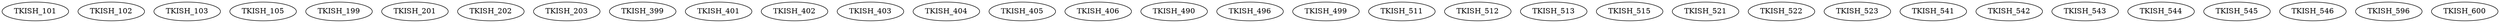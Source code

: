 digraph G {
    TKISH_101;
    TKISH_102;
    TKISH_103;
    TKISH_105;
    TKISH_199;
    TKISH_201;
    TKISH_202;
    TKISH_203;
    TKISH_399;
    TKISH_401;
    TKISH_402;
    TKISH_403;
    TKISH_404;
    TKISH_405;
    TKISH_406;
    TKISH_490;
    TKISH_496;
    TKISH_499;
    TKISH_511;
    TKISH_512;
    TKISH_513;
    TKISH_515;
    TKISH_521;
    TKISH_522;
    TKISH_523;
    TKISH_541;
    TKISH_542;
    TKISH_543;
    TKISH_544;
    TKISH_545;
    TKISH_546;
    TKISH_596;
    TKISH_600;
}
